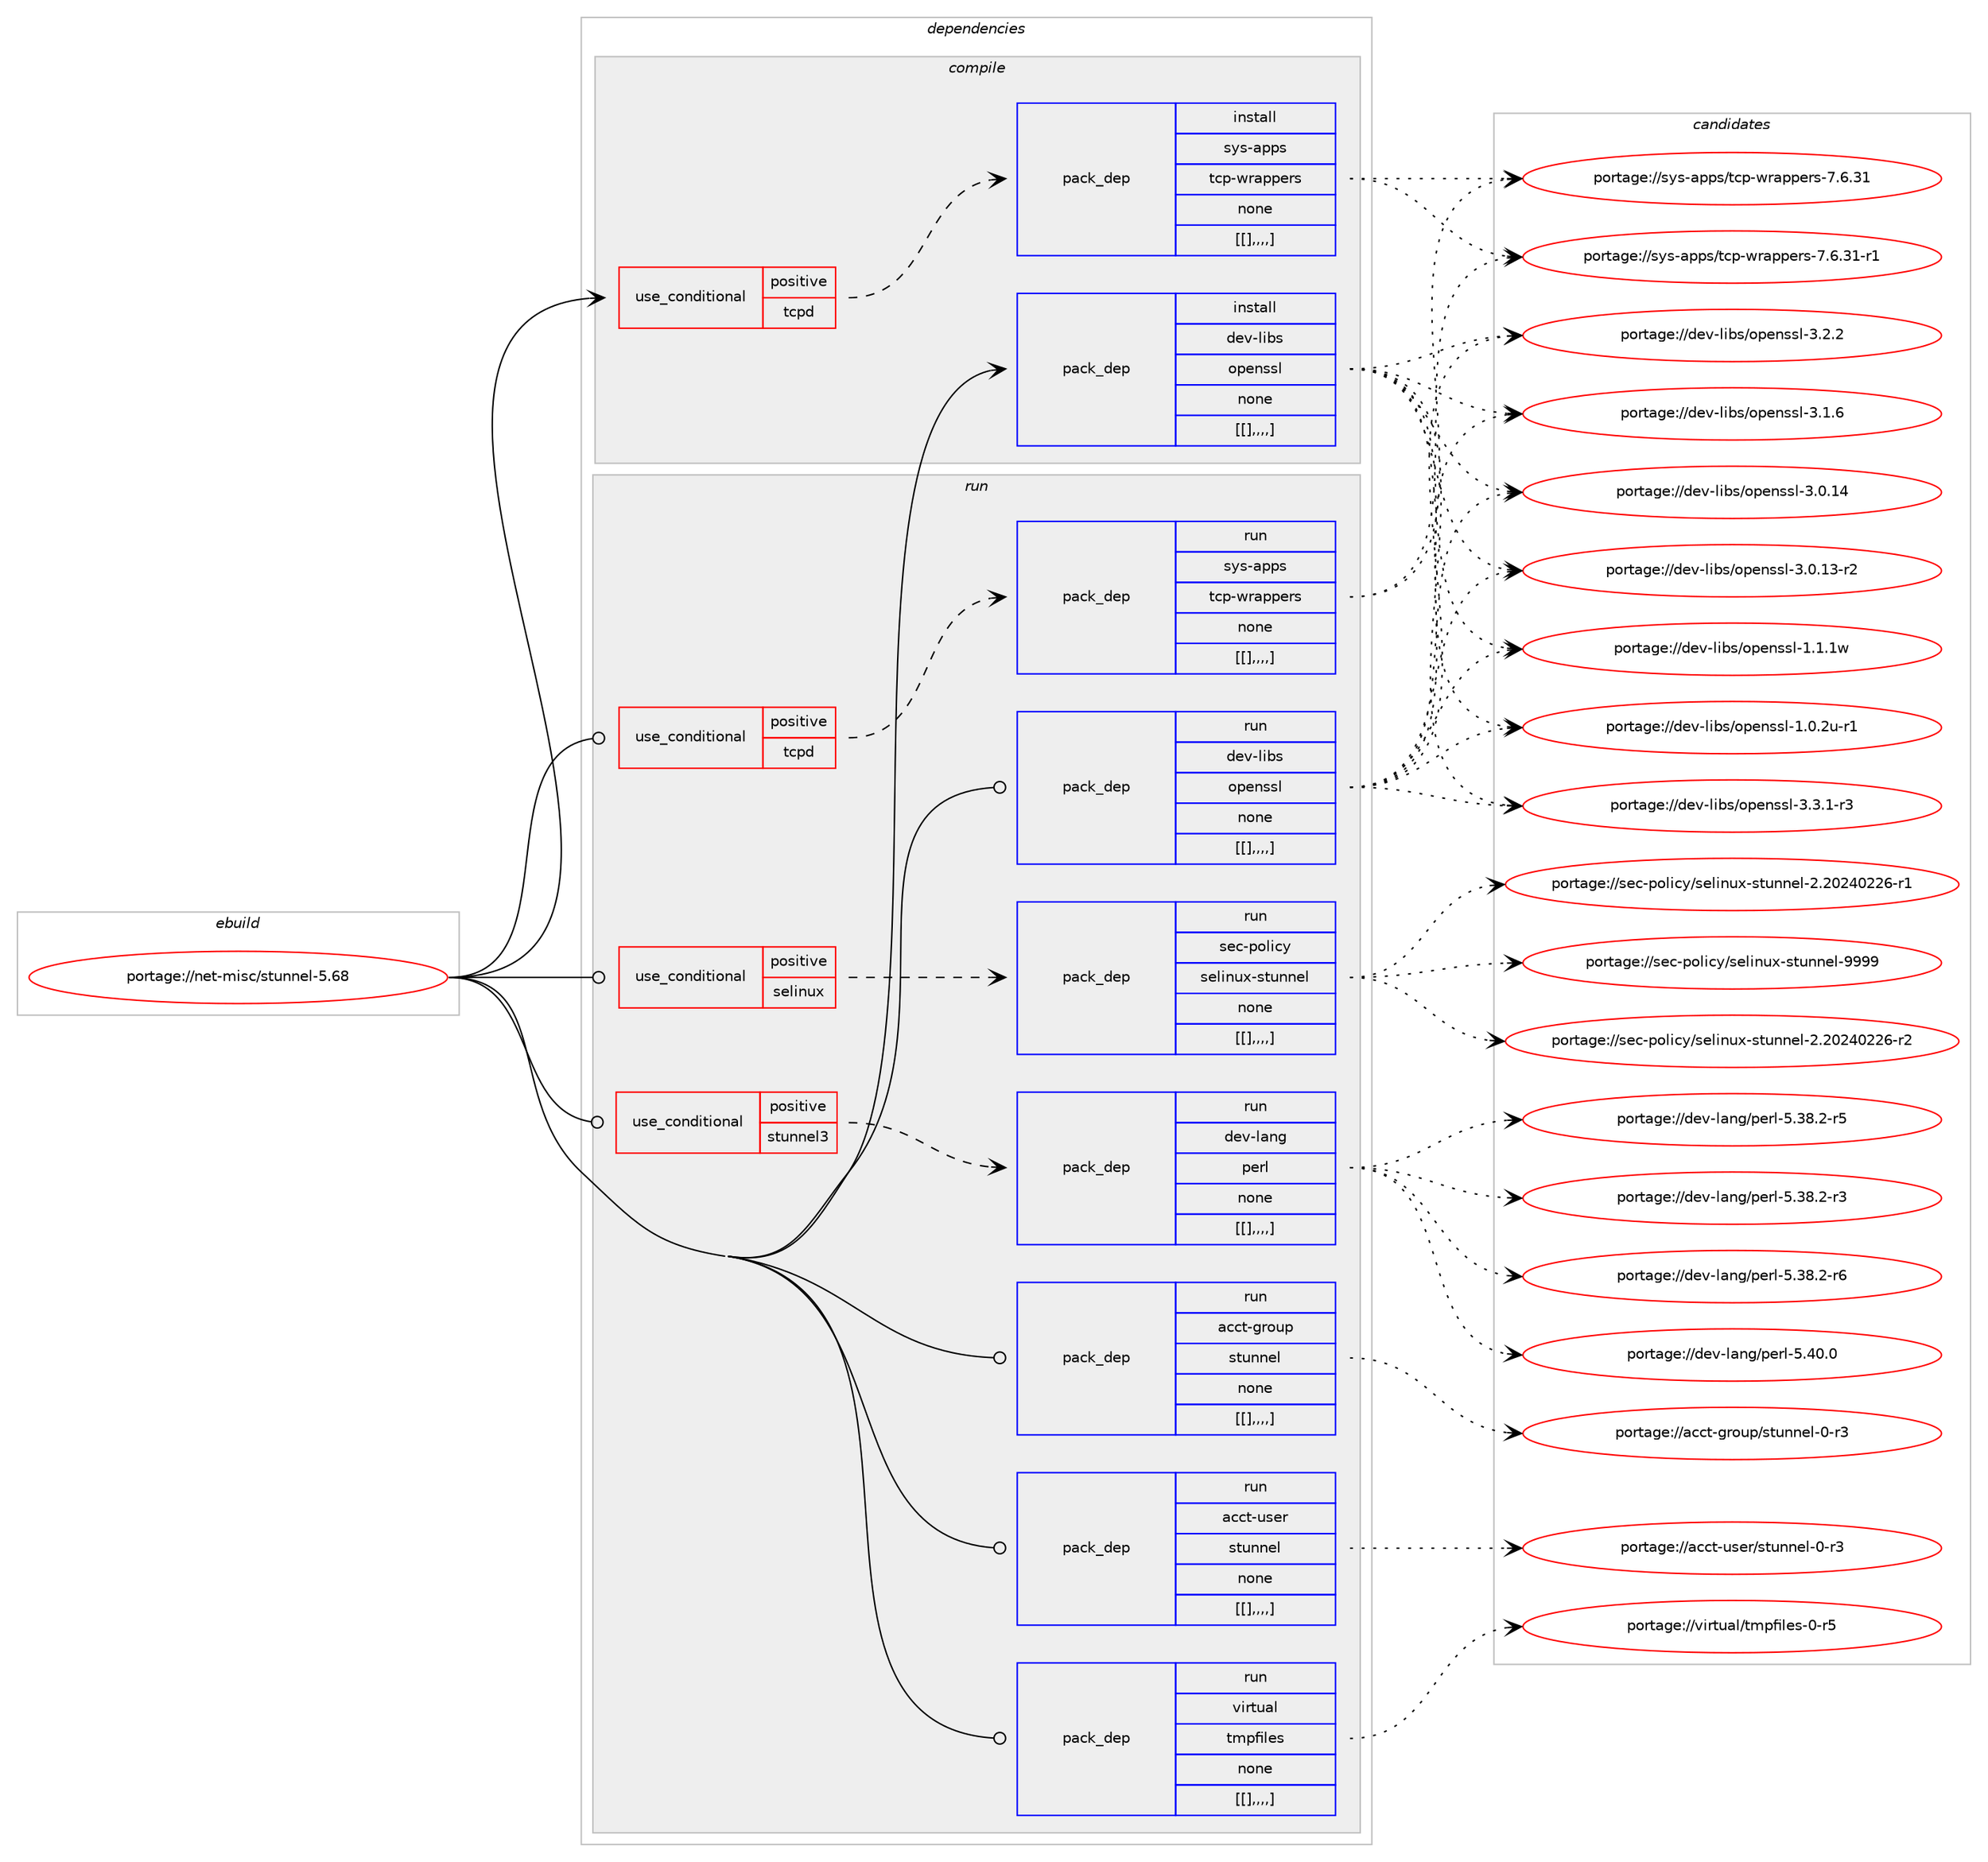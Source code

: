 digraph prolog {

# *************
# Graph options
# *************

newrank=true;
concentrate=true;
compound=true;
graph [rankdir=LR,fontname=Helvetica,fontsize=10,ranksep=1.5];#, ranksep=2.5, nodesep=0.2];
edge  [arrowhead=vee];
node  [fontname=Helvetica,fontsize=10];

# **********
# The ebuild
# **********

subgraph cluster_leftcol {
color=gray;
label=<<i>ebuild</i>>;
id [label="portage://net-misc/stunnel-5.68", color=red, width=4, href="../net-misc/stunnel-5.68.svg"];
}

# ****************
# The dependencies
# ****************

subgraph cluster_midcol {
color=gray;
label=<<i>dependencies</i>>;
subgraph cluster_compile {
fillcolor="#eeeeee";
style=filled;
label=<<i>compile</i>>;
subgraph cond103213 {
dependency393379 [label=<<TABLE BORDER="0" CELLBORDER="1" CELLSPACING="0" CELLPADDING="4"><TR><TD ROWSPAN="3" CELLPADDING="10">use_conditional</TD></TR><TR><TD>positive</TD></TR><TR><TD>tcpd</TD></TR></TABLE>>, shape=none, color=red];
subgraph pack287285 {
dependency393380 [label=<<TABLE BORDER="0" CELLBORDER="1" CELLSPACING="0" CELLPADDING="4" WIDTH="220"><TR><TD ROWSPAN="6" CELLPADDING="30">pack_dep</TD></TR><TR><TD WIDTH="110">install</TD></TR><TR><TD>sys-apps</TD></TR><TR><TD>tcp-wrappers</TD></TR><TR><TD>none</TD></TR><TR><TD>[[],,,,]</TD></TR></TABLE>>, shape=none, color=blue];
}
dependency393379:e -> dependency393380:w [weight=20,style="dashed",arrowhead="vee"];
}
id:e -> dependency393379:w [weight=20,style="solid",arrowhead="vee"];
subgraph pack287286 {
dependency393381 [label=<<TABLE BORDER="0" CELLBORDER="1" CELLSPACING="0" CELLPADDING="4" WIDTH="220"><TR><TD ROWSPAN="6" CELLPADDING="30">pack_dep</TD></TR><TR><TD WIDTH="110">install</TD></TR><TR><TD>dev-libs</TD></TR><TR><TD>openssl</TD></TR><TR><TD>none</TD></TR><TR><TD>[[],,,,]</TD></TR></TABLE>>, shape=none, color=blue];
}
id:e -> dependency393381:w [weight=20,style="solid",arrowhead="vee"];
}
subgraph cluster_compileandrun {
fillcolor="#eeeeee";
style=filled;
label=<<i>compile and run</i>>;
}
subgraph cluster_run {
fillcolor="#eeeeee";
style=filled;
label=<<i>run</i>>;
subgraph cond103214 {
dependency393382 [label=<<TABLE BORDER="0" CELLBORDER="1" CELLSPACING="0" CELLPADDING="4"><TR><TD ROWSPAN="3" CELLPADDING="10">use_conditional</TD></TR><TR><TD>positive</TD></TR><TR><TD>selinux</TD></TR></TABLE>>, shape=none, color=red];
subgraph pack287287 {
dependency393383 [label=<<TABLE BORDER="0" CELLBORDER="1" CELLSPACING="0" CELLPADDING="4" WIDTH="220"><TR><TD ROWSPAN="6" CELLPADDING="30">pack_dep</TD></TR><TR><TD WIDTH="110">run</TD></TR><TR><TD>sec-policy</TD></TR><TR><TD>selinux-stunnel</TD></TR><TR><TD>none</TD></TR><TR><TD>[[],,,,]</TD></TR></TABLE>>, shape=none, color=blue];
}
dependency393382:e -> dependency393383:w [weight=20,style="dashed",arrowhead="vee"];
}
id:e -> dependency393382:w [weight=20,style="solid",arrowhead="odot"];
subgraph cond103215 {
dependency393384 [label=<<TABLE BORDER="0" CELLBORDER="1" CELLSPACING="0" CELLPADDING="4"><TR><TD ROWSPAN="3" CELLPADDING="10">use_conditional</TD></TR><TR><TD>positive</TD></TR><TR><TD>stunnel3</TD></TR></TABLE>>, shape=none, color=red];
subgraph pack287288 {
dependency393385 [label=<<TABLE BORDER="0" CELLBORDER="1" CELLSPACING="0" CELLPADDING="4" WIDTH="220"><TR><TD ROWSPAN="6" CELLPADDING="30">pack_dep</TD></TR><TR><TD WIDTH="110">run</TD></TR><TR><TD>dev-lang</TD></TR><TR><TD>perl</TD></TR><TR><TD>none</TD></TR><TR><TD>[[],,,,]</TD></TR></TABLE>>, shape=none, color=blue];
}
dependency393384:e -> dependency393385:w [weight=20,style="dashed",arrowhead="vee"];
}
id:e -> dependency393384:w [weight=20,style="solid",arrowhead="odot"];
subgraph cond103216 {
dependency393386 [label=<<TABLE BORDER="0" CELLBORDER="1" CELLSPACING="0" CELLPADDING="4"><TR><TD ROWSPAN="3" CELLPADDING="10">use_conditional</TD></TR><TR><TD>positive</TD></TR><TR><TD>tcpd</TD></TR></TABLE>>, shape=none, color=red];
subgraph pack287289 {
dependency393387 [label=<<TABLE BORDER="0" CELLBORDER="1" CELLSPACING="0" CELLPADDING="4" WIDTH="220"><TR><TD ROWSPAN="6" CELLPADDING="30">pack_dep</TD></TR><TR><TD WIDTH="110">run</TD></TR><TR><TD>sys-apps</TD></TR><TR><TD>tcp-wrappers</TD></TR><TR><TD>none</TD></TR><TR><TD>[[],,,,]</TD></TR></TABLE>>, shape=none, color=blue];
}
dependency393386:e -> dependency393387:w [weight=20,style="dashed",arrowhead="vee"];
}
id:e -> dependency393386:w [weight=20,style="solid",arrowhead="odot"];
subgraph pack287290 {
dependency393388 [label=<<TABLE BORDER="0" CELLBORDER="1" CELLSPACING="0" CELLPADDING="4" WIDTH="220"><TR><TD ROWSPAN="6" CELLPADDING="30">pack_dep</TD></TR><TR><TD WIDTH="110">run</TD></TR><TR><TD>acct-group</TD></TR><TR><TD>stunnel</TD></TR><TR><TD>none</TD></TR><TR><TD>[[],,,,]</TD></TR></TABLE>>, shape=none, color=blue];
}
id:e -> dependency393388:w [weight=20,style="solid",arrowhead="odot"];
subgraph pack287291 {
dependency393389 [label=<<TABLE BORDER="0" CELLBORDER="1" CELLSPACING="0" CELLPADDING="4" WIDTH="220"><TR><TD ROWSPAN="6" CELLPADDING="30">pack_dep</TD></TR><TR><TD WIDTH="110">run</TD></TR><TR><TD>acct-user</TD></TR><TR><TD>stunnel</TD></TR><TR><TD>none</TD></TR><TR><TD>[[],,,,]</TD></TR></TABLE>>, shape=none, color=blue];
}
id:e -> dependency393389:w [weight=20,style="solid",arrowhead="odot"];
subgraph pack287292 {
dependency393390 [label=<<TABLE BORDER="0" CELLBORDER="1" CELLSPACING="0" CELLPADDING="4" WIDTH="220"><TR><TD ROWSPAN="6" CELLPADDING="30">pack_dep</TD></TR><TR><TD WIDTH="110">run</TD></TR><TR><TD>dev-libs</TD></TR><TR><TD>openssl</TD></TR><TR><TD>none</TD></TR><TR><TD>[[],,,,]</TD></TR></TABLE>>, shape=none, color=blue];
}
id:e -> dependency393390:w [weight=20,style="solid",arrowhead="odot"];
subgraph pack287293 {
dependency393391 [label=<<TABLE BORDER="0" CELLBORDER="1" CELLSPACING="0" CELLPADDING="4" WIDTH="220"><TR><TD ROWSPAN="6" CELLPADDING="30">pack_dep</TD></TR><TR><TD WIDTH="110">run</TD></TR><TR><TD>virtual</TD></TR><TR><TD>tmpfiles</TD></TR><TR><TD>none</TD></TR><TR><TD>[[],,,,]</TD></TR></TABLE>>, shape=none, color=blue];
}
id:e -> dependency393391:w [weight=20,style="solid",arrowhead="odot"];
}
}

# **************
# The candidates
# **************

subgraph cluster_choices {
rank=same;
color=gray;
label=<<i>candidates</i>>;

subgraph choice287285 {
color=black;
nodesep=1;
choice115121115459711211211547116991124511911497112112101114115455546544651494511449 [label="portage://sys-apps/tcp-wrappers-7.6.31-r1", color=red, width=4,href="../sys-apps/tcp-wrappers-7.6.31-r1.svg"];
choice11512111545971121121154711699112451191149711211210111411545554654465149 [label="portage://sys-apps/tcp-wrappers-7.6.31", color=red, width=4,href="../sys-apps/tcp-wrappers-7.6.31.svg"];
dependency393380:e -> choice115121115459711211211547116991124511911497112112101114115455546544651494511449:w [style=dotted,weight="100"];
dependency393380:e -> choice11512111545971121121154711699112451191149711211210111411545554654465149:w [style=dotted,weight="100"];
}
subgraph choice287286 {
color=black;
nodesep=1;
choice1001011184510810598115471111121011101151151084551465146494511451 [label="portage://dev-libs/openssl-3.3.1-r3", color=red, width=4,href="../dev-libs/openssl-3.3.1-r3.svg"];
choice100101118451081059811547111112101110115115108455146504650 [label="portage://dev-libs/openssl-3.2.2", color=red, width=4,href="../dev-libs/openssl-3.2.2.svg"];
choice100101118451081059811547111112101110115115108455146494654 [label="portage://dev-libs/openssl-3.1.6", color=red, width=4,href="../dev-libs/openssl-3.1.6.svg"];
choice10010111845108105981154711111210111011511510845514648464952 [label="portage://dev-libs/openssl-3.0.14", color=red, width=4,href="../dev-libs/openssl-3.0.14.svg"];
choice100101118451081059811547111112101110115115108455146484649514511450 [label="portage://dev-libs/openssl-3.0.13-r2", color=red, width=4,href="../dev-libs/openssl-3.0.13-r2.svg"];
choice100101118451081059811547111112101110115115108454946494649119 [label="portage://dev-libs/openssl-1.1.1w", color=red, width=4,href="../dev-libs/openssl-1.1.1w.svg"];
choice1001011184510810598115471111121011101151151084549464846501174511449 [label="portage://dev-libs/openssl-1.0.2u-r1", color=red, width=4,href="../dev-libs/openssl-1.0.2u-r1.svg"];
dependency393381:e -> choice1001011184510810598115471111121011101151151084551465146494511451:w [style=dotted,weight="100"];
dependency393381:e -> choice100101118451081059811547111112101110115115108455146504650:w [style=dotted,weight="100"];
dependency393381:e -> choice100101118451081059811547111112101110115115108455146494654:w [style=dotted,weight="100"];
dependency393381:e -> choice10010111845108105981154711111210111011511510845514648464952:w [style=dotted,weight="100"];
dependency393381:e -> choice100101118451081059811547111112101110115115108455146484649514511450:w [style=dotted,weight="100"];
dependency393381:e -> choice100101118451081059811547111112101110115115108454946494649119:w [style=dotted,weight="100"];
dependency393381:e -> choice1001011184510810598115471111121011101151151084549464846501174511449:w [style=dotted,weight="100"];
}
subgraph choice287287 {
color=black;
nodesep=1;
choice11510199451121111081059912147115101108105110117120451151161171101101011084557575757 [label="portage://sec-policy/selinux-stunnel-9999", color=red, width=4,href="../sec-policy/selinux-stunnel-9999.svg"];
choice115101994511211110810599121471151011081051101171204511511611711011010110845504650485052485050544511450 [label="portage://sec-policy/selinux-stunnel-2.20240226-r2", color=red, width=4,href="../sec-policy/selinux-stunnel-2.20240226-r2.svg"];
choice115101994511211110810599121471151011081051101171204511511611711011010110845504650485052485050544511449 [label="portage://sec-policy/selinux-stunnel-2.20240226-r1", color=red, width=4,href="../sec-policy/selinux-stunnel-2.20240226-r1.svg"];
dependency393383:e -> choice11510199451121111081059912147115101108105110117120451151161171101101011084557575757:w [style=dotted,weight="100"];
dependency393383:e -> choice115101994511211110810599121471151011081051101171204511511611711011010110845504650485052485050544511450:w [style=dotted,weight="100"];
dependency393383:e -> choice115101994511211110810599121471151011081051101171204511511611711011010110845504650485052485050544511449:w [style=dotted,weight="100"];
}
subgraph choice287288 {
color=black;
nodesep=1;
choice10010111845108971101034711210111410845534652484648 [label="portage://dev-lang/perl-5.40.0", color=red, width=4,href="../dev-lang/perl-5.40.0.svg"];
choice100101118451089711010347112101114108455346515646504511454 [label="portage://dev-lang/perl-5.38.2-r6", color=red, width=4,href="../dev-lang/perl-5.38.2-r6.svg"];
choice100101118451089711010347112101114108455346515646504511453 [label="portage://dev-lang/perl-5.38.2-r5", color=red, width=4,href="../dev-lang/perl-5.38.2-r5.svg"];
choice100101118451089711010347112101114108455346515646504511451 [label="portage://dev-lang/perl-5.38.2-r3", color=red, width=4,href="../dev-lang/perl-5.38.2-r3.svg"];
dependency393385:e -> choice10010111845108971101034711210111410845534652484648:w [style=dotted,weight="100"];
dependency393385:e -> choice100101118451089711010347112101114108455346515646504511454:w [style=dotted,weight="100"];
dependency393385:e -> choice100101118451089711010347112101114108455346515646504511453:w [style=dotted,weight="100"];
dependency393385:e -> choice100101118451089711010347112101114108455346515646504511451:w [style=dotted,weight="100"];
}
subgraph choice287289 {
color=black;
nodesep=1;
choice115121115459711211211547116991124511911497112112101114115455546544651494511449 [label="portage://sys-apps/tcp-wrappers-7.6.31-r1", color=red, width=4,href="../sys-apps/tcp-wrappers-7.6.31-r1.svg"];
choice11512111545971121121154711699112451191149711211210111411545554654465149 [label="portage://sys-apps/tcp-wrappers-7.6.31", color=red, width=4,href="../sys-apps/tcp-wrappers-7.6.31.svg"];
dependency393387:e -> choice115121115459711211211547116991124511911497112112101114115455546544651494511449:w [style=dotted,weight="100"];
dependency393387:e -> choice11512111545971121121154711699112451191149711211210111411545554654465149:w [style=dotted,weight="100"];
}
subgraph choice287290 {
color=black;
nodesep=1;
choice979999116451031141111171124711511611711011010110845484511451 [label="portage://acct-group/stunnel-0-r3", color=red, width=4,href="../acct-group/stunnel-0-r3.svg"];
dependency393388:e -> choice979999116451031141111171124711511611711011010110845484511451:w [style=dotted,weight="100"];
}
subgraph choice287291 {
color=black;
nodesep=1;
choice979999116451171151011144711511611711011010110845484511451 [label="portage://acct-user/stunnel-0-r3", color=red, width=4,href="../acct-user/stunnel-0-r3.svg"];
dependency393389:e -> choice979999116451171151011144711511611711011010110845484511451:w [style=dotted,weight="100"];
}
subgraph choice287292 {
color=black;
nodesep=1;
choice1001011184510810598115471111121011101151151084551465146494511451 [label="portage://dev-libs/openssl-3.3.1-r3", color=red, width=4,href="../dev-libs/openssl-3.3.1-r3.svg"];
choice100101118451081059811547111112101110115115108455146504650 [label="portage://dev-libs/openssl-3.2.2", color=red, width=4,href="../dev-libs/openssl-3.2.2.svg"];
choice100101118451081059811547111112101110115115108455146494654 [label="portage://dev-libs/openssl-3.1.6", color=red, width=4,href="../dev-libs/openssl-3.1.6.svg"];
choice10010111845108105981154711111210111011511510845514648464952 [label="portage://dev-libs/openssl-3.0.14", color=red, width=4,href="../dev-libs/openssl-3.0.14.svg"];
choice100101118451081059811547111112101110115115108455146484649514511450 [label="portage://dev-libs/openssl-3.0.13-r2", color=red, width=4,href="../dev-libs/openssl-3.0.13-r2.svg"];
choice100101118451081059811547111112101110115115108454946494649119 [label="portage://dev-libs/openssl-1.1.1w", color=red, width=4,href="../dev-libs/openssl-1.1.1w.svg"];
choice1001011184510810598115471111121011101151151084549464846501174511449 [label="portage://dev-libs/openssl-1.0.2u-r1", color=red, width=4,href="../dev-libs/openssl-1.0.2u-r1.svg"];
dependency393390:e -> choice1001011184510810598115471111121011101151151084551465146494511451:w [style=dotted,weight="100"];
dependency393390:e -> choice100101118451081059811547111112101110115115108455146504650:w [style=dotted,weight="100"];
dependency393390:e -> choice100101118451081059811547111112101110115115108455146494654:w [style=dotted,weight="100"];
dependency393390:e -> choice10010111845108105981154711111210111011511510845514648464952:w [style=dotted,weight="100"];
dependency393390:e -> choice100101118451081059811547111112101110115115108455146484649514511450:w [style=dotted,weight="100"];
dependency393390:e -> choice100101118451081059811547111112101110115115108454946494649119:w [style=dotted,weight="100"];
dependency393390:e -> choice1001011184510810598115471111121011101151151084549464846501174511449:w [style=dotted,weight="100"];
}
subgraph choice287293 {
color=black;
nodesep=1;
choice118105114116117971084711610911210210510810111545484511453 [label="portage://virtual/tmpfiles-0-r5", color=red, width=4,href="../virtual/tmpfiles-0-r5.svg"];
dependency393391:e -> choice118105114116117971084711610911210210510810111545484511453:w [style=dotted,weight="100"];
}
}

}
